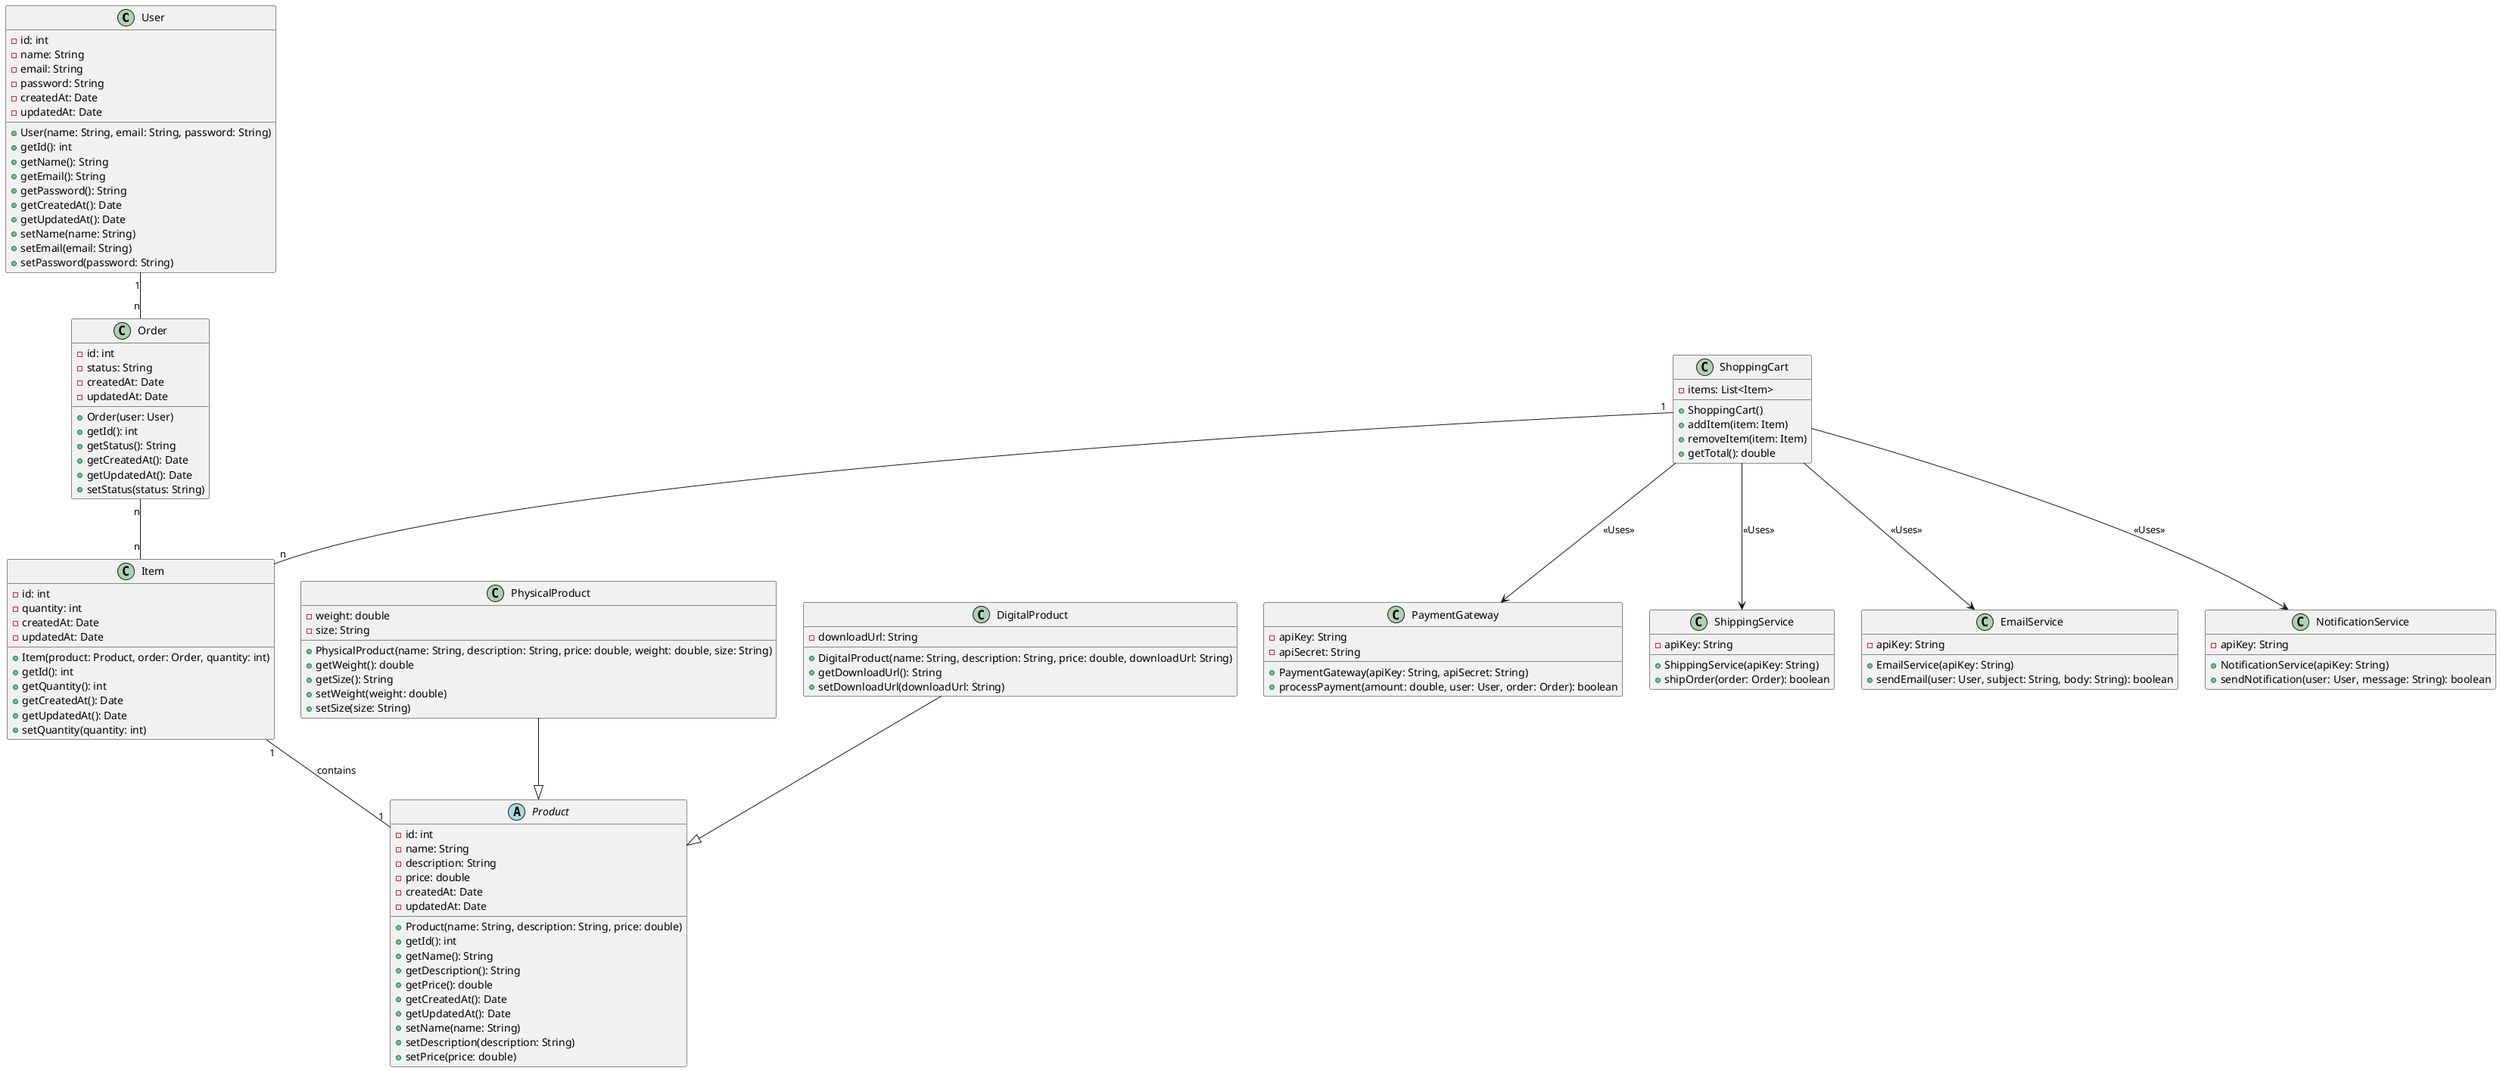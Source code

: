 @startuml
class User {
  - id: int
  - name: String
  - email: String
  - password: String
  - createdAt: Date
  - updatedAt: Date
  + User(name: String, email: String, password: String)
  + getId(): int
  + getName(): String
  + getEmail(): String
  + getPassword(): String
  + getCreatedAt(): Date
  + getUpdatedAt(): Date
  + setName(name: String)
  + setEmail(email: String)
  + setPassword(password: String)
}

class Order {
  - id: int
  - status: String
  - createdAt: Date
  - updatedAt: Date
  + Order(user: User)
  + getId(): int
  + getStatus(): String
  + getCreatedAt(): Date
  + getUpdatedAt(): Date
  + setStatus(status: String)
}

abstract class Product {
  - id: int
  - name: String
  - description: String
  - price: double
  - createdAt: Date
  - updatedAt: Date
  + Product(name: String, description: String, price: double)
  + getId(): int
  + getName(): String
  + getDescription(): String
  + getPrice(): double
  + getCreatedAt(): Date
  + getUpdatedAt(): Date
  + setName(name: String)
  + setDescription(description: String)
  + setPrice(price: double)
}

class Item {
  - id: int
  - quantity: int
  - createdAt: Date
  - updatedAt: Date
  + Item(product: Product, order: Order, quantity: int)
  + getId(): int
  + getQuantity(): int
  + getCreatedAt(): Date
  + getUpdatedAt(): Date
  + setQuantity(quantity: int)
}

class PhysicalProduct {
  - weight: double
  - size: String
  + PhysicalProduct(name: String, description: String, price: double, weight: double, size: String)
  + getWeight(): double
  + getSize(): String
  + setWeight(weight: double)
  + setSize(size: String)
}

class DigitalProduct {
  - downloadUrl: String
  + DigitalProduct(name: String, description: String, price: double, downloadUrl: String)
  + getDownloadUrl(): String
  + setDownloadUrl(downloadUrl: String)
}

class ShoppingCart {
  - items: List<Item>
  + ShoppingCart()
  + addItem(item: Item)
  + removeItem(item: Item)
  + getTotal(): double
}

class PaymentGateway {
  - apiKey: String
  - apiSecret: String
  + PaymentGateway(apiKey: String, apiSecret: String)
  + processPayment(amount: double, user: User, order: Order): boolean
}

class ShippingService {
  - apiKey: String
  + ShippingService(apiKey: String)
  + shipOrder(order: Order): boolean
}

class EmailService {
  - apiKey: String
  + EmailService(apiKey: String)
  + sendEmail(user: User, subject: String, body: String): boolean
}

class NotificationService {
  - apiKey: String
  + NotificationService(apiKey: String)
  + sendNotification(user: User, message: String): boolean
}

User "1" -- "n" Order
Order "n" -- "n" Item
Item "1" -- "1" Product : contains

PhysicalProduct --|> Product
DigitalProduct --|> Product

ShoppingCart "1" -- "n" Item
ShoppingCart --> PaymentGateway : <<Uses>>
ShoppingCart --> ShippingService : <<Uses>>
ShoppingCart --> EmailService : <<Uses>>
ShoppingCart --> NotificationService : <<Uses>>

@enduml
